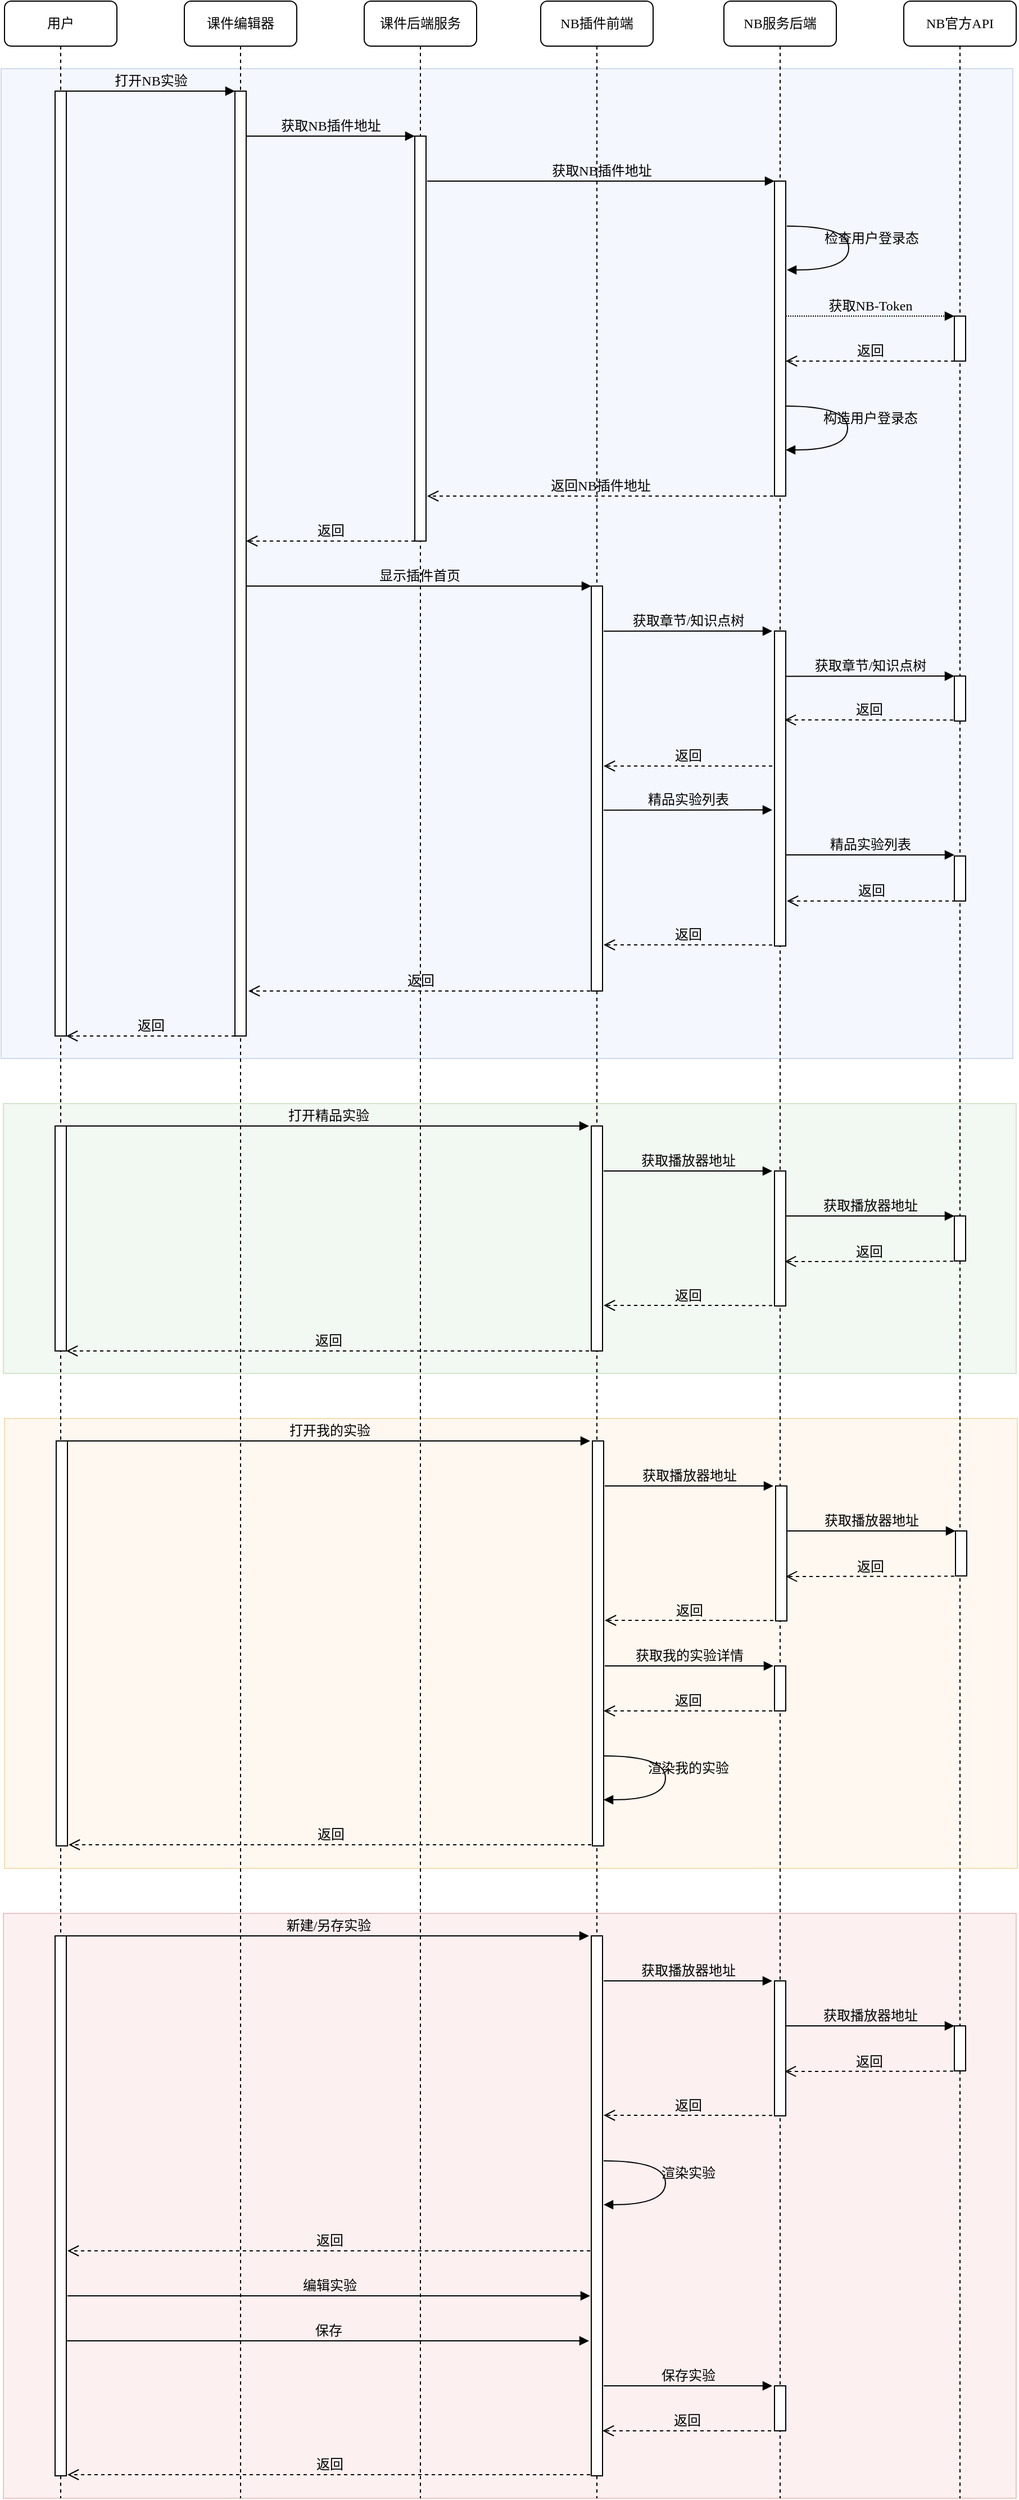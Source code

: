 <mxfile version="24.7.7">
  <diagram name="Page-1" id="74e2e168-ea6b-b213-b513-2b3c1d86103e">
    <mxGraphModel dx="913" dy="539" grid="1" gridSize="10" guides="1" tooltips="1" connect="1" arrows="1" fold="1" page="1" pageScale="1" pageWidth="1100" pageHeight="850" background="none" math="0" shadow="0">
      <root>
        <mxCell id="0" />
        <mxCell id="1" parent="0" />
        <mxCell id="e6wSoJGut-9T4A9awZxF-202" value="" style="rounded=0;whiteSpace=wrap;html=1;fillColor=#f8cecc;strokeColor=#b85450;opacity=30;" vertex="1" parent="1">
          <mxGeometry x="79" y="1780" width="901" height="520" as="geometry" />
        </mxCell>
        <mxCell id="e6wSoJGut-9T4A9awZxF-201" value="" style="rounded=0;whiteSpace=wrap;html=1;fillColor=#ffe6cc;strokeColor=#d79b00;opacity=30;" vertex="1" parent="1">
          <mxGeometry x="80" y="1340" width="901" height="400" as="geometry" />
        </mxCell>
        <mxCell id="e6wSoJGut-9T4A9awZxF-200" value="" style="rounded=0;whiteSpace=wrap;html=1;fillColor=#d5e8d4;strokeColor=#82b366;opacity=30;" vertex="1" parent="1">
          <mxGeometry x="79" y="1060" width="901" height="240" as="geometry" />
        </mxCell>
        <mxCell id="e6wSoJGut-9T4A9awZxF-199" value="" style="rounded=0;whiteSpace=wrap;html=1;fillColor=#dae8fc;strokeColor=#6c8ebf;opacity=30;glass=0;shadow=0;" vertex="1" parent="1">
          <mxGeometry x="77" y="140" width="900" height="880" as="geometry" />
        </mxCell>
        <mxCell id="e6wSoJGut-9T4A9awZxF-3" value="课件编辑器" style="shape=umlLifeline;perimeter=lifelinePerimeter;whiteSpace=wrap;html=1;container=1;collapsible=0;recursiveResize=0;outlineConnect=0;rounded=1;shadow=0;comic=0;labelBackgroundColor=none;strokeWidth=1;fontFamily=Verdana;fontSize=12;align=center;" vertex="1" parent="1">
          <mxGeometry x="240" y="80" width="100" height="2220" as="geometry" />
        </mxCell>
        <mxCell id="e6wSoJGut-9T4A9awZxF-4" value="" style="html=1;points=[];perimeter=orthogonalPerimeter;rounded=0;shadow=0;comic=0;labelBackgroundColor=none;strokeWidth=1;fontFamily=Verdana;fontSize=12;align=center;" vertex="1" parent="e6wSoJGut-9T4A9awZxF-3">
          <mxGeometry x="45" y="80" width="10" height="840" as="geometry" />
        </mxCell>
        <mxCell id="e6wSoJGut-9T4A9awZxF-5" value="返回" style="html=1;verticalAlign=bottom;endArrow=open;dashed=1;endSize=8;labelBackgroundColor=none;fontFamily=Verdana;fontSize=12;edgeStyle=elbowEdgeStyle;elbow=vertical;" edge="1" parent="e6wSoJGut-9T4A9awZxF-3">
          <mxGeometry relative="1" as="geometry">
            <mxPoint x="-105" y="920" as="targetPoint" />
            <Array as="points" />
            <mxPoint x="45" y="920" as="sourcePoint" />
            <mxPoint as="offset" />
          </mxGeometry>
        </mxCell>
        <mxCell id="e6wSoJGut-9T4A9awZxF-127" value="打开精品实验" style="html=1;verticalAlign=bottom;endArrow=block;labelBackgroundColor=none;fontFamily=Verdana;fontSize=12;edgeStyle=elbowEdgeStyle;elbow=horizontal;" edge="1" parent="e6wSoJGut-9T4A9awZxF-3">
          <mxGeometry relative="1" as="geometry">
            <mxPoint x="-105" y="1000" as="sourcePoint" />
            <mxPoint x="360" y="1000" as="targetPoint" />
          </mxGeometry>
        </mxCell>
        <mxCell id="e6wSoJGut-9T4A9awZxF-61" value="课件后端服务" style="shape=umlLifeline;perimeter=lifelinePerimeter;whiteSpace=wrap;html=1;container=1;collapsible=0;recursiveResize=0;outlineConnect=0;rounded=1;shadow=0;comic=0;labelBackgroundColor=none;strokeWidth=1;fontFamily=Verdana;fontSize=12;align=center;" vertex="1" parent="1">
          <mxGeometry x="400" y="80" width="100" height="2220" as="geometry" />
        </mxCell>
        <mxCell id="e6wSoJGut-9T4A9awZxF-62" value="" style="html=1;points=[];perimeter=orthogonalPerimeter;rounded=0;shadow=0;comic=0;labelBackgroundColor=none;strokeWidth=1;fontFamily=Verdana;fontSize=12;align=center;" vertex="1" parent="e6wSoJGut-9T4A9awZxF-61">
          <mxGeometry x="45" y="120" width="10" height="360" as="geometry" />
        </mxCell>
        <mxCell id="e6wSoJGut-9T4A9awZxF-111" value="显示插件首页" style="html=1;verticalAlign=bottom;endArrow=block;labelBackgroundColor=none;fontFamily=Verdana;fontSize=12;edgeStyle=elbowEdgeStyle;elbow=vertical;" edge="1" parent="e6wSoJGut-9T4A9awZxF-61">
          <mxGeometry relative="1" as="geometry">
            <mxPoint x="-105" y="520" as="sourcePoint" />
            <mxPoint x="202" y="520" as="targetPoint" />
          </mxGeometry>
        </mxCell>
        <mxCell id="e6wSoJGut-9T4A9awZxF-72" value="NB插件前端" style="shape=umlLifeline;perimeter=lifelinePerimeter;whiteSpace=wrap;html=1;container=1;collapsible=0;recursiveResize=0;outlineConnect=0;rounded=1;shadow=0;comic=0;labelBackgroundColor=none;strokeWidth=1;fontFamily=Verdana;fontSize=12;align=center;" vertex="1" parent="1">
          <mxGeometry x="557" y="80" width="100" height="2220" as="geometry" />
        </mxCell>
        <mxCell id="e6wSoJGut-9T4A9awZxF-64" value="获取NB插件地址" style="html=1;verticalAlign=bottom;endArrow=block;labelBackgroundColor=none;fontFamily=Verdana;fontSize=12;edgeStyle=elbowEdgeStyle;elbow=vertical;" edge="1" parent="e6wSoJGut-9T4A9awZxF-72">
          <mxGeometry x="0.002" relative="1" as="geometry">
            <mxPoint x="-101" y="160" as="sourcePoint" />
            <mxPoint x="208" y="160" as="targetPoint" />
            <mxPoint as="offset" />
          </mxGeometry>
        </mxCell>
        <mxCell id="e6wSoJGut-9T4A9awZxF-112" value="" style="html=1;points=[];perimeter=orthogonalPerimeter;rounded=0;shadow=0;comic=0;labelBackgroundColor=none;strokeWidth=1;fontFamily=Verdana;fontSize=12;align=center;" vertex="1" parent="e6wSoJGut-9T4A9awZxF-72">
          <mxGeometry x="45" y="520" width="10" height="360" as="geometry" />
        </mxCell>
        <mxCell id="e6wSoJGut-9T4A9awZxF-126" value="" style="html=1;points=[];perimeter=orthogonalPerimeter;rounded=0;shadow=0;comic=0;labelBackgroundColor=none;strokeWidth=1;fontFamily=Verdana;fontSize=12;align=center;" vertex="1" parent="e6wSoJGut-9T4A9awZxF-72">
          <mxGeometry x="45" y="1000" width="10" height="200" as="geometry" />
        </mxCell>
        <mxCell id="e6wSoJGut-9T4A9awZxF-81" value="用户" style="shape=umlLifeline;perimeter=lifelinePerimeter;whiteSpace=wrap;html=1;container=1;collapsible=0;recursiveResize=0;outlineConnect=0;rounded=1;shadow=0;comic=0;labelBackgroundColor=none;strokeWidth=1;fontFamily=Verdana;fontSize=12;align=center;" vertex="1" parent="1">
          <mxGeometry x="80" y="80" width="100" height="2220" as="geometry" />
        </mxCell>
        <mxCell id="e6wSoJGut-9T4A9awZxF-82" value="" style="html=1;points=[];perimeter=orthogonalPerimeter;rounded=0;shadow=0;comic=0;labelBackgroundColor=none;strokeWidth=1;fontFamily=Verdana;fontSize=12;align=center;" vertex="1" parent="e6wSoJGut-9T4A9awZxF-81">
          <mxGeometry x="45" y="80" width="10" height="840" as="geometry" />
        </mxCell>
        <mxCell id="e6wSoJGut-9T4A9awZxF-125" value="" style="html=1;points=[];perimeter=orthogonalPerimeter;rounded=0;shadow=0;comic=0;labelBackgroundColor=none;strokeWidth=1;fontFamily=Verdana;fontSize=12;align=center;" vertex="1" parent="e6wSoJGut-9T4A9awZxF-81">
          <mxGeometry x="45" y="1000" width="10" height="200" as="geometry" />
        </mxCell>
        <mxCell id="e6wSoJGut-9T4A9awZxF-86" value="打开NB实验" style="html=1;verticalAlign=bottom;endArrow=block;entryX=0;entryY=0;labelBackgroundColor=none;fontFamily=Verdana;fontSize=12;edgeStyle=elbowEdgeStyle;elbow=vertical;" edge="1" parent="1" source="e6wSoJGut-9T4A9awZxF-82" target="e6wSoJGut-9T4A9awZxF-4">
          <mxGeometry relative="1" as="geometry">
            <mxPoint x="220" y="190" as="sourcePoint" />
          </mxGeometry>
        </mxCell>
        <mxCell id="e6wSoJGut-9T4A9awZxF-87" value="获取NB插件地址" style="html=1;verticalAlign=bottom;endArrow=block;entryX=0;entryY=0;labelBackgroundColor=none;fontFamily=Verdana;fontSize=12;edgeStyle=elbowEdgeStyle;elbow=vertical;" edge="1" parent="1" source="e6wSoJGut-9T4A9awZxF-4" target="e6wSoJGut-9T4A9awZxF-62">
          <mxGeometry relative="1" as="geometry">
            <mxPoint x="370" y="200" as="sourcePoint" />
          </mxGeometry>
        </mxCell>
        <mxCell id="e6wSoJGut-9T4A9awZxF-88" value="NB服务后端" style="shape=umlLifeline;perimeter=lifelinePerimeter;whiteSpace=wrap;html=1;container=1;collapsible=0;recursiveResize=0;outlineConnect=0;rounded=1;shadow=0;comic=0;labelBackgroundColor=none;strokeWidth=1;fontFamily=Verdana;fontSize=12;align=center;" vertex="1" parent="1">
          <mxGeometry x="720" y="80" width="100" height="2220" as="geometry" />
        </mxCell>
        <mxCell id="e6wSoJGut-9T4A9awZxF-93" value="" style="html=1;points=[];perimeter=orthogonalPerimeter;rounded=0;shadow=0;comic=0;labelBackgroundColor=none;strokeWidth=1;fontFamily=Verdana;fontSize=12;align=center;" vertex="1" parent="e6wSoJGut-9T4A9awZxF-88">
          <mxGeometry x="45" y="160" width="10" height="280" as="geometry" />
        </mxCell>
        <mxCell id="e6wSoJGut-9T4A9awZxF-113" value="" style="html=1;points=[];perimeter=orthogonalPerimeter;rounded=0;shadow=0;comic=0;labelBackgroundColor=none;strokeWidth=1;fontFamily=Verdana;fontSize=12;align=center;" vertex="1" parent="e6wSoJGut-9T4A9awZxF-88">
          <mxGeometry x="45" y="560" width="10" height="280" as="geometry" />
        </mxCell>
        <mxCell id="e6wSoJGut-9T4A9awZxF-128" value="" style="html=1;points=[];perimeter=orthogonalPerimeter;rounded=0;shadow=0;comic=0;labelBackgroundColor=none;strokeWidth=1;fontFamily=Verdana;fontSize=12;align=center;" vertex="1" parent="e6wSoJGut-9T4A9awZxF-88">
          <mxGeometry x="45" y="1040" width="10" height="120" as="geometry" />
        </mxCell>
        <mxCell id="e6wSoJGut-9T4A9awZxF-175" value="" style="html=1;points=[];perimeter=orthogonalPerimeter;rounded=0;shadow=0;comic=0;labelBackgroundColor=none;strokeWidth=1;fontFamily=Verdana;fontSize=12;align=center;" vertex="1" parent="e6wSoJGut-9T4A9awZxF-88">
          <mxGeometry x="45" y="1480" width="10" height="40" as="geometry" />
        </mxCell>
        <mxCell id="e6wSoJGut-9T4A9awZxF-195" value="" style="html=1;points=[];perimeter=orthogonalPerimeter;rounded=0;shadow=0;comic=0;labelBackgroundColor=none;strokeWidth=1;fontFamily=Verdana;fontSize=12;align=center;" vertex="1" parent="e6wSoJGut-9T4A9awZxF-88">
          <mxGeometry x="45" y="2120" width="10" height="40" as="geometry" />
        </mxCell>
        <mxCell id="e6wSoJGut-9T4A9awZxF-94" value="NB官方API" style="shape=umlLifeline;perimeter=lifelinePerimeter;whiteSpace=wrap;html=1;container=1;collapsible=0;recursiveResize=0;outlineConnect=0;rounded=1;shadow=0;comic=0;labelBackgroundColor=none;strokeWidth=1;fontFamily=Verdana;fontSize=12;align=center;" vertex="1" parent="1">
          <mxGeometry x="880" y="80" width="100" height="2220" as="geometry" />
        </mxCell>
        <mxCell id="e6wSoJGut-9T4A9awZxF-107" value="" style="html=1;points=[];perimeter=orthogonalPerimeter;rounded=0;shadow=0;comic=0;labelBackgroundColor=none;strokeWidth=1;fontFamily=Verdana;fontSize=12;align=center;" vertex="1" parent="e6wSoJGut-9T4A9awZxF-94">
          <mxGeometry x="45" y="280" width="10" height="40" as="geometry" />
        </mxCell>
        <mxCell id="e6wSoJGut-9T4A9awZxF-114" value="" style="html=1;points=[];perimeter=orthogonalPerimeter;rounded=0;shadow=0;comic=0;labelBackgroundColor=none;strokeWidth=1;fontFamily=Verdana;fontSize=12;align=center;" vertex="1" parent="e6wSoJGut-9T4A9awZxF-94">
          <mxGeometry x="45" y="600" width="10" height="40" as="geometry" />
        </mxCell>
        <mxCell id="e6wSoJGut-9T4A9awZxF-120" value="精品实验列表" style="html=1;verticalAlign=bottom;endArrow=block;entryX=0;entryY=0;labelBackgroundColor=none;fontFamily=Verdana;fontSize=12;edgeStyle=elbowEdgeStyle;elbow=vertical;" edge="1" parent="e6wSoJGut-9T4A9awZxF-94">
          <mxGeometry relative="1" as="geometry">
            <mxPoint x="-105" y="759" as="sourcePoint" />
            <mxPoint x="45" y="759" as="targetPoint" />
          </mxGeometry>
        </mxCell>
        <mxCell id="e6wSoJGut-9T4A9awZxF-121" value="返回" style="html=1;verticalAlign=bottom;endArrow=open;dashed=1;endSize=8;labelBackgroundColor=none;fontFamily=Verdana;fontSize=12;edgeStyle=elbowEdgeStyle;elbow=vertical;" edge="1" parent="e6wSoJGut-9T4A9awZxF-94">
          <mxGeometry x="-0.003" relative="1" as="geometry">
            <mxPoint x="-104" y="800" as="targetPoint" />
            <Array as="points" />
            <mxPoint x="46" y="800" as="sourcePoint" />
            <mxPoint as="offset" />
          </mxGeometry>
        </mxCell>
        <mxCell id="e6wSoJGut-9T4A9awZxF-123" value="" style="html=1;points=[];perimeter=orthogonalPerimeter;rounded=0;shadow=0;comic=0;labelBackgroundColor=none;strokeWidth=1;fontFamily=Verdana;fontSize=12;align=center;" vertex="1" parent="e6wSoJGut-9T4A9awZxF-94">
          <mxGeometry x="45" y="760" width="10" height="40" as="geometry" />
        </mxCell>
        <mxCell id="e6wSoJGut-9T4A9awZxF-130" value="" style="html=1;points=[];perimeter=orthogonalPerimeter;rounded=0;shadow=0;comic=0;labelBackgroundColor=none;strokeWidth=1;fontFamily=Verdana;fontSize=12;align=center;" vertex="1" parent="e6wSoJGut-9T4A9awZxF-94">
          <mxGeometry x="45" y="1080" width="10" height="40" as="geometry" />
        </mxCell>
        <mxCell id="e6wSoJGut-9T4A9awZxF-131" value="获取播放器地址" style="html=1;verticalAlign=bottom;endArrow=block;entryX=0;entryY=0;labelBackgroundColor=none;fontFamily=Verdana;fontSize=12;edgeStyle=elbowEdgeStyle;elbow=horizontal;" edge="1" parent="e6wSoJGut-9T4A9awZxF-94">
          <mxGeometry relative="1" as="geometry">
            <mxPoint x="-105" y="1080" as="sourcePoint" />
            <mxPoint x="45" y="1080" as="targetPoint" />
          </mxGeometry>
        </mxCell>
        <mxCell id="e6wSoJGut-9T4A9awZxF-95" value="返回" style="html=1;verticalAlign=bottom;endArrow=open;dashed=1;endSize=8;labelBackgroundColor=none;fontFamily=Verdana;fontSize=12;edgeStyle=elbowEdgeStyle;elbow=vertical;" edge="1" parent="1">
          <mxGeometry x="-0.003" relative="1" as="geometry">
            <mxPoint x="295" y="560" as="targetPoint" />
            <Array as="points" />
            <mxPoint x="445" y="560" as="sourcePoint" />
            <mxPoint as="offset" />
          </mxGeometry>
        </mxCell>
        <mxCell id="e6wSoJGut-9T4A9awZxF-106" value="检查用户登录态" style="html=1;verticalAlign=bottom;endArrow=block;labelBackgroundColor=none;fontFamily=Verdana;fontSize=12;elbow=vertical;edgeStyle=orthogonalEdgeStyle;curved=1;exitX=1.038;exitY=0.345;exitPerimeter=0;entryX=1.027;entryY=0.831;entryDx=0;entryDy=0;entryPerimeter=0;" edge="1" parent="1">
          <mxGeometry x="0.007" y="20" relative="1" as="geometry">
            <mxPoint x="776" y="280" as="sourcePoint" />
            <mxPoint x="776" y="319" as="targetPoint" />
            <Array as="points">
              <mxPoint x="831" y="280" />
              <mxPoint x="831" y="319" />
            </Array>
            <mxPoint as="offset" />
          </mxGeometry>
        </mxCell>
        <mxCell id="e6wSoJGut-9T4A9awZxF-108" value="获取NB-Token" style="html=1;verticalAlign=bottom;endArrow=block;labelBackgroundColor=none;fontFamily=Verdana;fontSize=12;edgeStyle=elbowEdgeStyle;elbow=vertical;dashed=1;dashPattern=1 1;" edge="1" parent="1">
          <mxGeometry x="-0.002" relative="1" as="geometry">
            <mxPoint x="775" y="360" as="sourcePoint" />
            <Array as="points">
              <mxPoint x="830" y="360" />
              <mxPoint x="840" y="420" />
              <mxPoint x="880" y="430" />
              <mxPoint x="860" y="390" />
              <mxPoint x="780" y="280" />
            </Array>
            <mxPoint x="925" y="360" as="targetPoint" />
            <mxPoint as="offset" />
          </mxGeometry>
        </mxCell>
        <mxCell id="e6wSoJGut-9T4A9awZxF-109" value="返回" style="html=1;verticalAlign=bottom;endArrow=open;dashed=1;endSize=8;labelBackgroundColor=none;fontFamily=Verdana;fontSize=12;edgeStyle=elbowEdgeStyle;elbow=vertical;" edge="1" parent="1">
          <mxGeometry x="0.003" relative="1" as="geometry">
            <mxPoint x="775" y="400.0" as="targetPoint" />
            <Array as="points" />
            <mxPoint x="925" y="400.0" as="sourcePoint" />
            <mxPoint as="offset" />
          </mxGeometry>
        </mxCell>
        <mxCell id="e6wSoJGut-9T4A9awZxF-110" value="构造用户登录态" style="html=1;verticalAlign=bottom;endArrow=block;labelBackgroundColor=none;fontFamily=Verdana;fontSize=12;elbow=vertical;edgeStyle=orthogonalEdgeStyle;curved=1;exitX=1.038;exitY=0.345;exitPerimeter=0;entryX=1.027;entryY=0.831;entryDx=0;entryDy=0;entryPerimeter=0;" edge="1" parent="1">
          <mxGeometry x="0.007" y="20" relative="1" as="geometry">
            <mxPoint x="775" y="440" as="sourcePoint" />
            <mxPoint x="775" y="479" as="targetPoint" />
            <Array as="points">
              <mxPoint x="830" y="440" />
              <mxPoint x="830" y="479" />
            </Array>
            <mxPoint as="offset" />
          </mxGeometry>
        </mxCell>
        <mxCell id="e6wSoJGut-9T4A9awZxF-92" value="返回NB插件地址" style="html=1;verticalAlign=bottom;endArrow=open;dashed=1;endSize=8;labelBackgroundColor=none;fontFamily=Verdana;fontSize=12;edgeStyle=elbowEdgeStyle;elbow=vertical;" edge="1" parent="1">
          <mxGeometry x="0.003" relative="1" as="geometry">
            <mxPoint x="456" y="520" as="targetPoint" />
            <Array as="points" />
            <mxPoint x="764" y="520" as="sourcePoint" />
            <mxPoint as="offset" />
          </mxGeometry>
        </mxCell>
        <mxCell id="e6wSoJGut-9T4A9awZxF-115" value="获取章节/知识点树" style="html=1;verticalAlign=bottom;endArrow=block;entryX=0;entryY=0;labelBackgroundColor=none;fontFamily=Verdana;fontSize=12;edgeStyle=elbowEdgeStyle;elbow=vertical;" edge="1" parent="1">
          <mxGeometry relative="1" as="geometry">
            <mxPoint x="613" y="640.14" as="sourcePoint" />
            <mxPoint x="763" y="640.14" as="targetPoint" />
          </mxGeometry>
        </mxCell>
        <mxCell id="e6wSoJGut-9T4A9awZxF-116" value="获取章节/知识点树" style="html=1;verticalAlign=bottom;endArrow=block;entryX=0;entryY=0;labelBackgroundColor=none;fontFamily=Verdana;fontSize=12;edgeStyle=elbowEdgeStyle;elbow=vertical;" edge="1" parent="1">
          <mxGeometry relative="1" as="geometry">
            <mxPoint x="775" y="680.21" as="sourcePoint" />
            <mxPoint x="925" y="680.21" as="targetPoint" />
          </mxGeometry>
        </mxCell>
        <mxCell id="e6wSoJGut-9T4A9awZxF-117" value="返回" style="html=1;verticalAlign=bottom;endArrow=open;dashed=1;endSize=8;labelBackgroundColor=none;fontFamily=Verdana;fontSize=12;edgeStyle=elbowEdgeStyle;elbow=vertical;" edge="1" parent="1">
          <mxGeometry x="-0.003" relative="1" as="geometry">
            <mxPoint x="774" y="719.14" as="targetPoint" />
            <Array as="points" />
            <mxPoint x="924" y="719.14" as="sourcePoint" />
            <mxPoint as="offset" />
          </mxGeometry>
        </mxCell>
        <mxCell id="e6wSoJGut-9T4A9awZxF-118" value="返回" style="html=1;verticalAlign=bottom;endArrow=open;dashed=1;endSize=8;labelBackgroundColor=none;fontFamily=Verdana;fontSize=12;edgeStyle=elbowEdgeStyle;elbow=vertical;" edge="1" parent="1">
          <mxGeometry x="-0.003" relative="1" as="geometry">
            <mxPoint x="613" y="760" as="targetPoint" />
            <Array as="points" />
            <mxPoint x="763" y="760" as="sourcePoint" />
            <mxPoint as="offset" />
          </mxGeometry>
        </mxCell>
        <mxCell id="e6wSoJGut-9T4A9awZxF-119" value="精品实验列表" style="html=1;verticalAlign=bottom;endArrow=block;entryX=0;entryY=0;labelBackgroundColor=none;fontFamily=Verdana;fontSize=12;edgeStyle=elbowEdgeStyle;elbow=vertical;" edge="1" parent="1">
          <mxGeometry relative="1" as="geometry">
            <mxPoint x="613" y="799.21" as="sourcePoint" />
            <mxPoint x="763" y="799.21" as="targetPoint" />
          </mxGeometry>
        </mxCell>
        <mxCell id="e6wSoJGut-9T4A9awZxF-122" value="返回" style="html=1;verticalAlign=bottom;endArrow=open;dashed=1;endSize=8;labelBackgroundColor=none;fontFamily=Verdana;fontSize=12;edgeStyle=elbowEdgeStyle;elbow=vertical;" edge="1" parent="1">
          <mxGeometry x="-0.003" relative="1" as="geometry">
            <mxPoint x="613" y="919.07" as="targetPoint" />
            <Array as="points" />
            <mxPoint x="763" y="919.07" as="sourcePoint" />
            <mxPoint as="offset" />
          </mxGeometry>
        </mxCell>
        <mxCell id="e6wSoJGut-9T4A9awZxF-124" value="返回" style="html=1;verticalAlign=bottom;endArrow=open;dashed=1;endSize=8;labelBackgroundColor=none;fontFamily=Verdana;fontSize=12;edgeStyle=elbowEdgeStyle;elbow=vertical;" edge="1" parent="1">
          <mxGeometry x="-0.003" relative="1" as="geometry">
            <mxPoint x="297" y="960" as="targetPoint" />
            <Array as="points" />
            <mxPoint x="601" y="960" as="sourcePoint" />
            <mxPoint as="offset" />
          </mxGeometry>
        </mxCell>
        <mxCell id="e6wSoJGut-9T4A9awZxF-129" value="获取播放器地址" style="html=1;verticalAlign=bottom;endArrow=block;entryX=0;entryY=0;labelBackgroundColor=none;fontFamily=Verdana;fontSize=12;edgeStyle=elbowEdgeStyle;elbow=horizontal;" edge="1" parent="1">
          <mxGeometry relative="1" as="geometry">
            <mxPoint x="613" y="1120" as="sourcePoint" />
            <mxPoint x="763" y="1120" as="targetPoint" />
          </mxGeometry>
        </mxCell>
        <mxCell id="e6wSoJGut-9T4A9awZxF-132" value="返回" style="html=1;verticalAlign=bottom;endArrow=open;dashed=1;endSize=8;labelBackgroundColor=none;fontFamily=Verdana;fontSize=12;edgeStyle=elbowEdgeStyle;elbow=vertical;" edge="1" parent="1">
          <mxGeometry x="-0.003" relative="1" as="geometry">
            <mxPoint x="774" y="1200.29" as="targetPoint" />
            <Array as="points" />
            <mxPoint x="924" y="1200.29" as="sourcePoint" />
            <mxPoint as="offset" />
          </mxGeometry>
        </mxCell>
        <mxCell id="e6wSoJGut-9T4A9awZxF-133" value="返回" style="html=1;verticalAlign=bottom;endArrow=open;dashed=1;endSize=8;labelBackgroundColor=none;fontFamily=Verdana;fontSize=12;edgeStyle=elbowEdgeStyle;elbow=vertical;" edge="1" parent="1">
          <mxGeometry x="-0.003" relative="1" as="geometry">
            <mxPoint x="613" y="1239.58" as="targetPoint" />
            <Array as="points" />
            <mxPoint x="763" y="1239.58" as="sourcePoint" />
            <mxPoint as="offset" />
          </mxGeometry>
        </mxCell>
        <mxCell id="e6wSoJGut-9T4A9awZxF-134" value="返回" style="html=1;verticalAlign=bottom;endArrow=open;dashed=1;endSize=8;labelBackgroundColor=none;fontFamily=Verdana;fontSize=12;edgeStyle=elbowEdgeStyle;elbow=vertical;" edge="1" parent="1">
          <mxGeometry x="-0.003" relative="1" as="geometry">
            <mxPoint x="135" y="1280" as="targetPoint" />
            <Array as="points" />
            <mxPoint x="600" y="1280" as="sourcePoint" />
            <mxPoint as="offset" />
          </mxGeometry>
        </mxCell>
        <mxCell id="e6wSoJGut-9T4A9awZxF-165" value="打开我的实验" style="html=1;verticalAlign=bottom;endArrow=block;labelBackgroundColor=none;fontFamily=Verdana;fontSize=12;edgeStyle=elbowEdgeStyle;elbow=vertical;" edge="1" parent="1">
          <mxGeometry relative="1" as="geometry">
            <mxPoint x="136" y="1360" as="sourcePoint" />
            <mxPoint x="601" y="1360" as="targetPoint" />
          </mxGeometry>
        </mxCell>
        <mxCell id="e6wSoJGut-9T4A9awZxF-166" value="" style="html=1;points=[];perimeter=orthogonalPerimeter;rounded=0;shadow=0;comic=0;labelBackgroundColor=none;strokeWidth=1;fontFamily=Verdana;fontSize=12;align=center;" vertex="1" parent="1">
          <mxGeometry x="603" y="1360" width="10" height="360" as="geometry" />
        </mxCell>
        <mxCell id="e6wSoJGut-9T4A9awZxF-167" value="" style="html=1;points=[];perimeter=orthogonalPerimeter;rounded=0;shadow=0;comic=0;labelBackgroundColor=none;strokeWidth=1;fontFamily=Verdana;fontSize=12;align=center;" vertex="1" parent="1">
          <mxGeometry x="126" y="1360" width="10" height="360" as="geometry" />
        </mxCell>
        <mxCell id="e6wSoJGut-9T4A9awZxF-168" value="" style="html=1;points=[];perimeter=orthogonalPerimeter;rounded=0;shadow=0;comic=0;labelBackgroundColor=none;strokeWidth=1;fontFamily=Verdana;fontSize=12;align=center;" vertex="1" parent="1">
          <mxGeometry x="766" y="1400" width="10" height="120" as="geometry" />
        </mxCell>
        <mxCell id="e6wSoJGut-9T4A9awZxF-169" value="" style="html=1;points=[];perimeter=orthogonalPerimeter;rounded=0;shadow=0;comic=0;labelBackgroundColor=none;strokeWidth=1;fontFamily=Verdana;fontSize=12;align=center;" vertex="1" parent="1">
          <mxGeometry x="926" y="1440" width="10" height="40" as="geometry" />
        </mxCell>
        <mxCell id="e6wSoJGut-9T4A9awZxF-170" value="获取播放器地址" style="html=1;verticalAlign=bottom;endArrow=block;entryX=0;entryY=0;labelBackgroundColor=none;fontFamily=Verdana;fontSize=12;edgeStyle=elbowEdgeStyle;elbow=horizontal;" edge="1" parent="1">
          <mxGeometry relative="1" as="geometry">
            <mxPoint x="776" y="1440" as="sourcePoint" />
            <mxPoint x="926" y="1440" as="targetPoint" />
          </mxGeometry>
        </mxCell>
        <mxCell id="e6wSoJGut-9T4A9awZxF-171" value="获取播放器地址" style="html=1;verticalAlign=bottom;endArrow=block;entryX=0;entryY=0;labelBackgroundColor=none;fontFamily=Verdana;fontSize=12;edgeStyle=elbowEdgeStyle;elbow=horizontal;" edge="1" parent="1">
          <mxGeometry relative="1" as="geometry">
            <mxPoint x="614" y="1400" as="sourcePoint" />
            <mxPoint x="764" y="1400" as="targetPoint" />
          </mxGeometry>
        </mxCell>
        <mxCell id="e6wSoJGut-9T4A9awZxF-172" value="返回" style="html=1;verticalAlign=bottom;endArrow=open;dashed=1;endSize=8;labelBackgroundColor=none;fontFamily=Verdana;fontSize=12;edgeStyle=elbowEdgeStyle;elbow=vertical;" edge="1" parent="1">
          <mxGeometry x="-0.003" relative="1" as="geometry">
            <mxPoint x="775" y="1480.29" as="targetPoint" />
            <Array as="points" />
            <mxPoint x="925" y="1480.29" as="sourcePoint" />
            <mxPoint as="offset" />
          </mxGeometry>
        </mxCell>
        <mxCell id="e6wSoJGut-9T4A9awZxF-173" value="返回" style="html=1;verticalAlign=bottom;endArrow=open;dashed=1;endSize=8;labelBackgroundColor=none;fontFamily=Verdana;fontSize=12;edgeStyle=elbowEdgeStyle;elbow=vertical;" edge="1" parent="1">
          <mxGeometry x="-0.003" relative="1" as="geometry">
            <mxPoint x="614" y="1519.58" as="targetPoint" />
            <Array as="points" />
            <mxPoint x="764" y="1519.58" as="sourcePoint" />
            <mxPoint as="offset" />
          </mxGeometry>
        </mxCell>
        <mxCell id="e6wSoJGut-9T4A9awZxF-174" value="返回" style="html=1;verticalAlign=bottom;endArrow=open;dashed=1;endSize=8;labelBackgroundColor=none;fontFamily=Verdana;fontSize=12;edgeStyle=elbowEdgeStyle;elbow=vertical;" edge="1" parent="1">
          <mxGeometry x="-0.003" relative="1" as="geometry">
            <mxPoint x="137" y="1719" as="targetPoint" />
            <Array as="points" />
            <mxPoint x="602" y="1719" as="sourcePoint" />
            <mxPoint as="offset" />
          </mxGeometry>
        </mxCell>
        <mxCell id="e6wSoJGut-9T4A9awZxF-176" value="获取我的实验详情" style="html=1;verticalAlign=bottom;endArrow=block;entryX=0;entryY=0;labelBackgroundColor=none;fontFamily=Verdana;fontSize=12;edgeStyle=elbowEdgeStyle;elbow=horizontal;" edge="1" parent="1">
          <mxGeometry relative="1" as="geometry">
            <mxPoint x="614" y="1560" as="sourcePoint" />
            <mxPoint x="764" y="1560" as="targetPoint" />
          </mxGeometry>
        </mxCell>
        <mxCell id="e6wSoJGut-9T4A9awZxF-177" value="返回" style="html=1;verticalAlign=bottom;endArrow=open;dashed=1;endSize=8;labelBackgroundColor=none;fontFamily=Verdana;fontSize=12;edgeStyle=elbowEdgeStyle;elbow=vertical;" edge="1" parent="1">
          <mxGeometry x="-0.003" relative="1" as="geometry">
            <mxPoint x="613" y="1600" as="targetPoint" />
            <Array as="points" />
            <mxPoint x="763" y="1600" as="sourcePoint" />
            <mxPoint as="offset" />
          </mxGeometry>
        </mxCell>
        <mxCell id="e6wSoJGut-9T4A9awZxF-178" value="渲染我的实验" style="html=1;verticalAlign=bottom;endArrow=block;labelBackgroundColor=none;fontFamily=Verdana;fontSize=12;elbow=vertical;edgeStyle=orthogonalEdgeStyle;curved=1;exitX=1.038;exitY=0.345;exitPerimeter=0;entryX=1.027;entryY=0.831;entryDx=0;entryDy=0;entryPerimeter=0;" edge="1" parent="1">
          <mxGeometry x="0.007" y="20" relative="1" as="geometry">
            <mxPoint x="613" y="1640" as="sourcePoint" />
            <mxPoint x="613" y="1679" as="targetPoint" />
            <Array as="points">
              <mxPoint x="668" y="1640" />
              <mxPoint x="668" y="1679" />
            </Array>
            <mxPoint as="offset" />
          </mxGeometry>
        </mxCell>
        <mxCell id="e6wSoJGut-9T4A9awZxF-180" value="新建/另存实验" style="html=1;verticalAlign=bottom;endArrow=block;labelBackgroundColor=none;fontFamily=Verdana;fontSize=12;edgeStyle=elbowEdgeStyle;elbow=vertical;" edge="1" parent="1">
          <mxGeometry relative="1" as="geometry">
            <mxPoint x="135" y="1800" as="sourcePoint" />
            <mxPoint x="600" y="1800" as="targetPoint" />
          </mxGeometry>
        </mxCell>
        <mxCell id="e6wSoJGut-9T4A9awZxF-181" value="" style="html=1;points=[];perimeter=orthogonalPerimeter;rounded=0;shadow=0;comic=0;labelBackgroundColor=none;strokeWidth=1;fontFamily=Verdana;fontSize=12;align=center;" vertex="1" parent="1">
          <mxGeometry x="602" y="1800" width="10" height="480" as="geometry" />
        </mxCell>
        <mxCell id="e6wSoJGut-9T4A9awZxF-182" value="" style="html=1;points=[];perimeter=orthogonalPerimeter;rounded=0;shadow=0;comic=0;labelBackgroundColor=none;strokeWidth=1;fontFamily=Verdana;fontSize=12;align=center;" vertex="1" parent="1">
          <mxGeometry x="125" y="1800" width="10" height="480" as="geometry" />
        </mxCell>
        <mxCell id="e6wSoJGut-9T4A9awZxF-183" value="" style="html=1;points=[];perimeter=orthogonalPerimeter;rounded=0;shadow=0;comic=0;labelBackgroundColor=none;strokeWidth=1;fontFamily=Verdana;fontSize=12;align=center;" vertex="1" parent="1">
          <mxGeometry x="765" y="1840" width="10" height="120" as="geometry" />
        </mxCell>
        <mxCell id="e6wSoJGut-9T4A9awZxF-184" value="" style="html=1;points=[];perimeter=orthogonalPerimeter;rounded=0;shadow=0;comic=0;labelBackgroundColor=none;strokeWidth=1;fontFamily=Verdana;fontSize=12;align=center;" vertex="1" parent="1">
          <mxGeometry x="925" y="1880" width="10" height="40" as="geometry" />
        </mxCell>
        <mxCell id="e6wSoJGut-9T4A9awZxF-185" value="获取播放器地址" style="html=1;verticalAlign=bottom;endArrow=block;entryX=0;entryY=0;labelBackgroundColor=none;fontFamily=Verdana;fontSize=12;edgeStyle=elbowEdgeStyle;elbow=horizontal;" edge="1" parent="1">
          <mxGeometry relative="1" as="geometry">
            <mxPoint x="775" y="1880" as="sourcePoint" />
            <mxPoint x="925" y="1880" as="targetPoint" />
          </mxGeometry>
        </mxCell>
        <mxCell id="e6wSoJGut-9T4A9awZxF-186" value="获取播放器地址" style="html=1;verticalAlign=bottom;endArrow=block;entryX=0;entryY=0;labelBackgroundColor=none;fontFamily=Verdana;fontSize=12;edgeStyle=elbowEdgeStyle;elbow=horizontal;" edge="1" parent="1">
          <mxGeometry relative="1" as="geometry">
            <mxPoint x="613" y="1840" as="sourcePoint" />
            <mxPoint x="763" y="1840" as="targetPoint" />
          </mxGeometry>
        </mxCell>
        <mxCell id="e6wSoJGut-9T4A9awZxF-187" value="返回" style="html=1;verticalAlign=bottom;endArrow=open;dashed=1;endSize=8;labelBackgroundColor=none;fontFamily=Verdana;fontSize=12;edgeStyle=elbowEdgeStyle;elbow=vertical;" edge="1" parent="1">
          <mxGeometry x="-0.003" relative="1" as="geometry">
            <mxPoint x="774" y="1920.29" as="targetPoint" />
            <Array as="points" />
            <mxPoint x="924" y="1920.29" as="sourcePoint" />
            <mxPoint as="offset" />
          </mxGeometry>
        </mxCell>
        <mxCell id="e6wSoJGut-9T4A9awZxF-188" value="返回" style="html=1;verticalAlign=bottom;endArrow=open;dashed=1;endSize=8;labelBackgroundColor=none;fontFamily=Verdana;fontSize=12;edgeStyle=elbowEdgeStyle;elbow=vertical;" edge="1" parent="1">
          <mxGeometry x="-0.003" relative="1" as="geometry">
            <mxPoint x="613" y="1959.58" as="targetPoint" />
            <Array as="points" />
            <mxPoint x="763" y="1959.58" as="sourcePoint" />
            <mxPoint as="offset" />
          </mxGeometry>
        </mxCell>
        <mxCell id="e6wSoJGut-9T4A9awZxF-189" value="返回" style="html=1;verticalAlign=bottom;endArrow=open;dashed=1;endSize=8;labelBackgroundColor=none;fontFamily=Verdana;fontSize=12;edgeStyle=elbowEdgeStyle;elbow=vertical;" edge="1" parent="1">
          <mxGeometry x="-0.003" relative="1" as="geometry">
            <mxPoint x="136" y="2080" as="targetPoint" />
            <Array as="points" />
            <mxPoint x="601" y="2080" as="sourcePoint" />
            <mxPoint as="offset" />
          </mxGeometry>
        </mxCell>
        <mxCell id="e6wSoJGut-9T4A9awZxF-192" value="渲染实验" style="html=1;verticalAlign=bottom;endArrow=block;labelBackgroundColor=none;fontFamily=Verdana;fontSize=12;elbow=vertical;edgeStyle=orthogonalEdgeStyle;curved=1;exitX=1.038;exitY=0.345;exitPerimeter=0;entryX=1.027;entryY=0.831;entryDx=0;entryDy=0;entryPerimeter=0;" edge="1" parent="1">
          <mxGeometry x="0.007" y="20" relative="1" as="geometry">
            <mxPoint x="613" y="2000" as="sourcePoint" />
            <mxPoint x="613" y="2039" as="targetPoint" />
            <Array as="points">
              <mxPoint x="668" y="2000" />
              <mxPoint x="668" y="2039" />
            </Array>
            <mxPoint as="offset" />
          </mxGeometry>
        </mxCell>
        <mxCell id="e6wSoJGut-9T4A9awZxF-193" value="编辑实验" style="html=1;verticalAlign=bottom;endArrow=block;labelBackgroundColor=none;fontFamily=Verdana;fontSize=12;edgeStyle=elbowEdgeStyle;elbow=vertical;" edge="1" parent="1">
          <mxGeometry relative="1" as="geometry">
            <mxPoint x="136" y="2120" as="sourcePoint" />
            <mxPoint x="601" y="2120" as="targetPoint" />
          </mxGeometry>
        </mxCell>
        <mxCell id="e6wSoJGut-9T4A9awZxF-194" value="保存" style="html=1;verticalAlign=bottom;endArrow=block;labelBackgroundColor=none;fontFamily=Verdana;fontSize=12;edgeStyle=elbowEdgeStyle;elbow=vertical;" edge="1" parent="1">
          <mxGeometry relative="1" as="geometry">
            <mxPoint x="135" y="2160" as="sourcePoint" />
            <mxPoint x="600" y="2160" as="targetPoint" />
          </mxGeometry>
        </mxCell>
        <mxCell id="e6wSoJGut-9T4A9awZxF-196" value="保存实验" style="html=1;verticalAlign=bottom;endArrow=block;entryX=0;entryY=0;labelBackgroundColor=none;fontFamily=Verdana;fontSize=12;edgeStyle=elbowEdgeStyle;elbow=horizontal;" edge="1" parent="1">
          <mxGeometry relative="1" as="geometry">
            <mxPoint x="613" y="2200" as="sourcePoint" />
            <mxPoint x="763" y="2200" as="targetPoint" />
          </mxGeometry>
        </mxCell>
        <mxCell id="e6wSoJGut-9T4A9awZxF-197" value="返回" style="html=1;verticalAlign=bottom;endArrow=open;dashed=1;endSize=8;labelBackgroundColor=none;fontFamily=Verdana;fontSize=12;edgeStyle=elbowEdgeStyle;elbow=vertical;" edge="1" parent="1">
          <mxGeometry x="-0.003" relative="1" as="geometry">
            <mxPoint x="612" y="2240" as="targetPoint" />
            <Array as="points" />
            <mxPoint x="762" y="2240" as="sourcePoint" />
            <mxPoint as="offset" />
          </mxGeometry>
        </mxCell>
        <mxCell id="e6wSoJGut-9T4A9awZxF-198" value="返回" style="html=1;verticalAlign=bottom;endArrow=open;dashed=1;endSize=8;labelBackgroundColor=none;fontFamily=Verdana;fontSize=12;edgeStyle=elbowEdgeStyle;elbow=vertical;" edge="1" parent="1">
          <mxGeometry x="-0.003" relative="1" as="geometry">
            <mxPoint x="136" y="2279" as="targetPoint" />
            <Array as="points" />
            <mxPoint x="601" y="2279" as="sourcePoint" />
            <mxPoint as="offset" />
          </mxGeometry>
        </mxCell>
      </root>
    </mxGraphModel>
  </diagram>
</mxfile>
